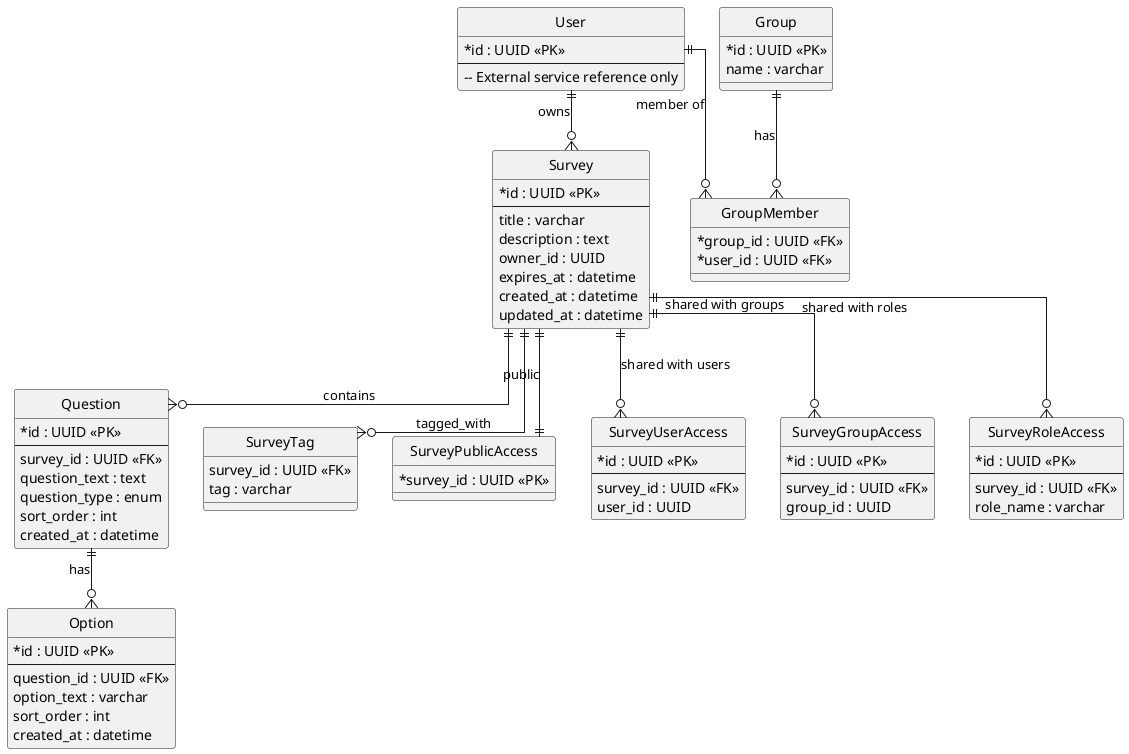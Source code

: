 @startuml
hide circle
skinparam linetype ortho
skinparam classAttributeIconSize 0

' Core entities
entity "Survey" as Survey {
  *id : UUID <<PK>>
  --
  title : varchar
  description : text
  owner_id : UUID
  expires_at : datetime
  created_at : datetime
  updated_at : datetime
}

entity "Question" as Question {
  *id : UUID <<PK>>
  --
  survey_id : UUID <<FK>>
  question_text : text
  question_type : enum
  sort_order : int
  created_at : datetime
}

entity "Option" as Option {
  *id : UUID <<PK>>
  --
  question_id : UUID <<FK>>
  option_text : varchar
  sort_order : int
  created_at : datetime
}

entity "SurveyTag" as SurveyTag {
  survey_id : UUID <<FK>>
  tag : varchar
}

' Access Control Tables
entity "SurveyPublicAccess" as SurveyPublicAccess {
  *survey_id : UUID <<PK>>
}

entity "SurveyUserAccess" as SurveyUserAccess {
  *id : UUID <<PK>>
  --
  survey_id : UUID <<FK>>
  user_id : UUID
}

entity "SurveyGroupAccess" as SurveyGroupAccess {
  *id : UUID <<PK>>
  --
  survey_id : UUID <<FK>>
  group_id : UUID
}

entity "SurveyRoleAccess" as SurveyRoleAccess {
  *id : UUID <<PK>>
  --
  survey_id : UUID <<FK>>
  role_name : varchar
}

' Group infrastructure (optional for completeness)
entity "Group" as Group {
  *id : UUID <<PK>>
  name : varchar
}

entity "GroupMember" as GroupMember {
  *group_id : UUID <<FK>>
  *user_id : UUID <<FK>>
}

' External reference
entity "User" as User {
  *id : UUID <<PK>>
  --
  -- External service reference only
}

' Relationships
User ||--o{ Survey : owns
Survey ||--o{ Question : contains
Question ||--o{ Option : has
Survey ||--o{ SurveyTag : tagged_with

Survey ||--|| SurveyPublicAccess : "public"
Survey ||--o{ SurveyUserAccess : "shared with users"
Survey ||--o{ SurveyGroupAccess : "shared with groups"
Survey ||--o{ SurveyRoleAccess : "shared with roles"

Group ||--o{ GroupMember : has
User ||--o{ GroupMember : member of

@enduml